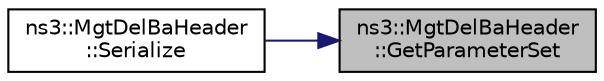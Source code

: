 digraph "ns3::MgtDelBaHeader::GetParameterSet"
{
 // LATEX_PDF_SIZE
  edge [fontname="Helvetica",fontsize="10",labelfontname="Helvetica",labelfontsize="10"];
  node [fontname="Helvetica",fontsize="10",shape=record];
  rankdir="RL";
  Node1 [label="ns3::MgtDelBaHeader\l::GetParameterSet",height=0.2,width=0.4,color="black", fillcolor="grey75", style="filled", fontcolor="black",tooltip="Return the raw parameter set."];
  Node1 -> Node2 [dir="back",color="midnightblue",fontsize="10",style="solid",fontname="Helvetica"];
  Node2 [label="ns3::MgtDelBaHeader\l::Serialize",height=0.2,width=0.4,color="black", fillcolor="white", style="filled",URL="$classns3_1_1_mgt_del_ba_header.html#a21ba8cd7086e7b24eda08e1daf47480f",tooltip=" "];
}
